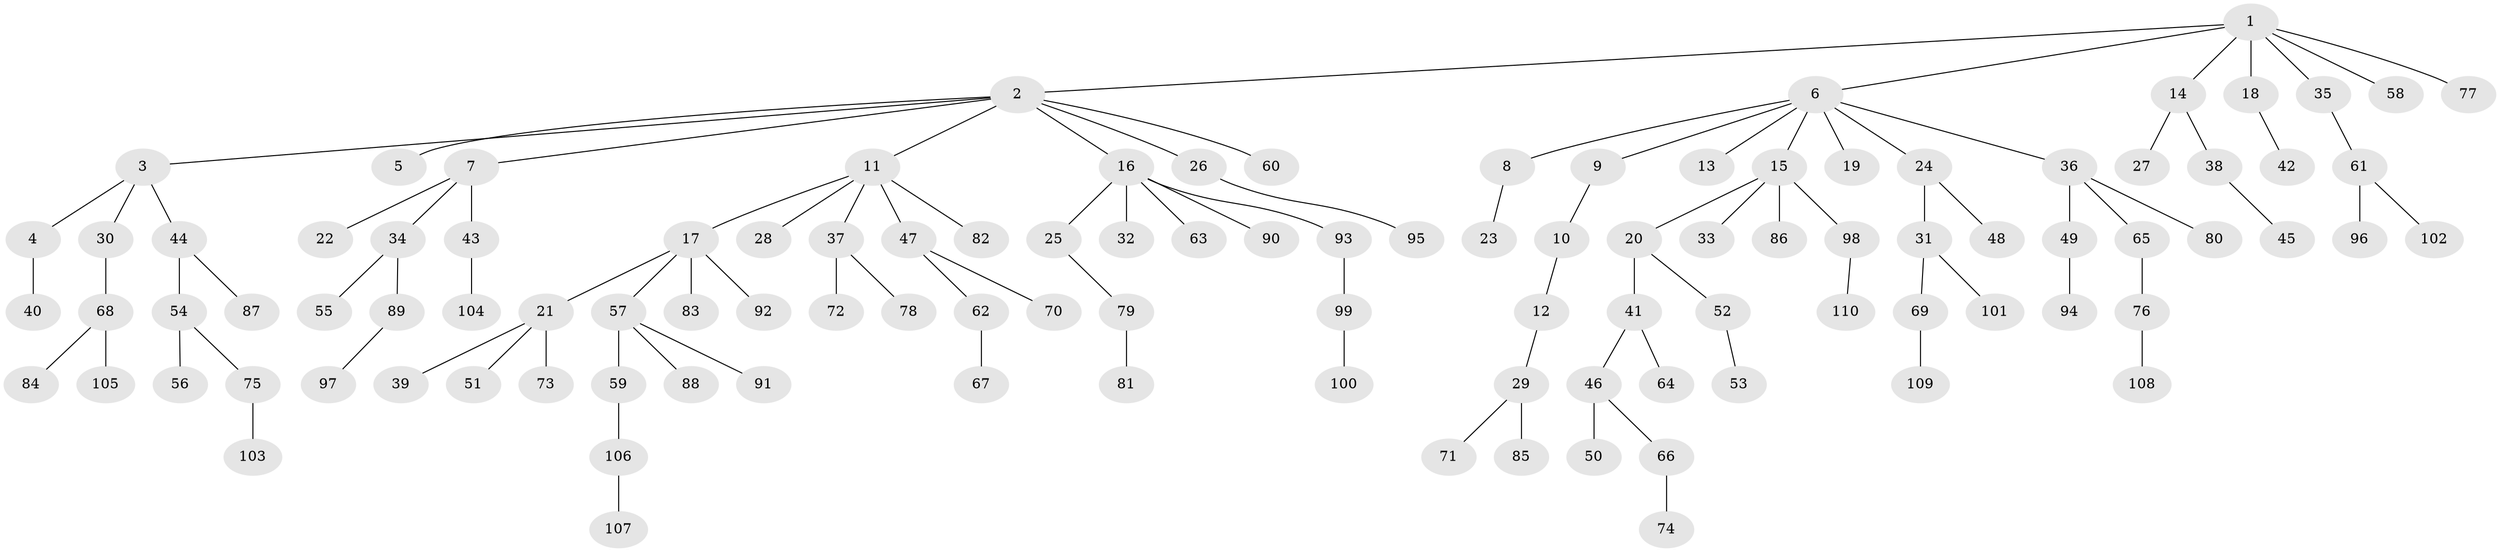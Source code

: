 // Generated by graph-tools (version 1.1) at 2025/15/03/09/25 04:15:41]
// undirected, 110 vertices, 109 edges
graph export_dot {
graph [start="1"]
  node [color=gray90,style=filled];
  1;
  2;
  3;
  4;
  5;
  6;
  7;
  8;
  9;
  10;
  11;
  12;
  13;
  14;
  15;
  16;
  17;
  18;
  19;
  20;
  21;
  22;
  23;
  24;
  25;
  26;
  27;
  28;
  29;
  30;
  31;
  32;
  33;
  34;
  35;
  36;
  37;
  38;
  39;
  40;
  41;
  42;
  43;
  44;
  45;
  46;
  47;
  48;
  49;
  50;
  51;
  52;
  53;
  54;
  55;
  56;
  57;
  58;
  59;
  60;
  61;
  62;
  63;
  64;
  65;
  66;
  67;
  68;
  69;
  70;
  71;
  72;
  73;
  74;
  75;
  76;
  77;
  78;
  79;
  80;
  81;
  82;
  83;
  84;
  85;
  86;
  87;
  88;
  89;
  90;
  91;
  92;
  93;
  94;
  95;
  96;
  97;
  98;
  99;
  100;
  101;
  102;
  103;
  104;
  105;
  106;
  107;
  108;
  109;
  110;
  1 -- 2;
  1 -- 6;
  1 -- 14;
  1 -- 18;
  1 -- 35;
  1 -- 58;
  1 -- 77;
  2 -- 3;
  2 -- 5;
  2 -- 7;
  2 -- 11;
  2 -- 16;
  2 -- 26;
  2 -- 60;
  3 -- 4;
  3 -- 30;
  3 -- 44;
  4 -- 40;
  6 -- 8;
  6 -- 9;
  6 -- 13;
  6 -- 15;
  6 -- 19;
  6 -- 24;
  6 -- 36;
  7 -- 22;
  7 -- 34;
  7 -- 43;
  8 -- 23;
  9 -- 10;
  10 -- 12;
  11 -- 17;
  11 -- 28;
  11 -- 37;
  11 -- 47;
  11 -- 82;
  12 -- 29;
  14 -- 27;
  14 -- 38;
  15 -- 20;
  15 -- 33;
  15 -- 86;
  15 -- 98;
  16 -- 25;
  16 -- 32;
  16 -- 63;
  16 -- 90;
  16 -- 93;
  17 -- 21;
  17 -- 57;
  17 -- 83;
  17 -- 92;
  18 -- 42;
  20 -- 41;
  20 -- 52;
  21 -- 39;
  21 -- 51;
  21 -- 73;
  24 -- 31;
  24 -- 48;
  25 -- 79;
  26 -- 95;
  29 -- 71;
  29 -- 85;
  30 -- 68;
  31 -- 69;
  31 -- 101;
  34 -- 55;
  34 -- 89;
  35 -- 61;
  36 -- 49;
  36 -- 65;
  36 -- 80;
  37 -- 72;
  37 -- 78;
  38 -- 45;
  41 -- 46;
  41 -- 64;
  43 -- 104;
  44 -- 54;
  44 -- 87;
  46 -- 50;
  46 -- 66;
  47 -- 62;
  47 -- 70;
  49 -- 94;
  52 -- 53;
  54 -- 56;
  54 -- 75;
  57 -- 59;
  57 -- 88;
  57 -- 91;
  59 -- 106;
  61 -- 96;
  61 -- 102;
  62 -- 67;
  65 -- 76;
  66 -- 74;
  68 -- 84;
  68 -- 105;
  69 -- 109;
  75 -- 103;
  76 -- 108;
  79 -- 81;
  89 -- 97;
  93 -- 99;
  98 -- 110;
  99 -- 100;
  106 -- 107;
}
